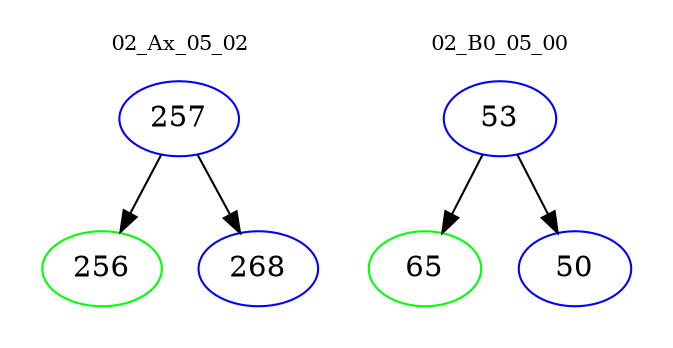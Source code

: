 digraph{
subgraph cluster_0 {
color = white
label = "02_Ax_05_02";
fontsize=10;
T0_257 [label="257", color="blue"]
T0_257 -> T0_256 [color="black"]
T0_256 [label="256", color="green"]
T0_257 -> T0_268 [color="black"]
T0_268 [label="268", color="blue"]
}
subgraph cluster_1 {
color = white
label = "02_B0_05_00";
fontsize=10;
T1_53 [label="53", color="blue"]
T1_53 -> T1_65 [color="black"]
T1_65 [label="65", color="green"]
T1_53 -> T1_50 [color="black"]
T1_50 [label="50", color="blue"]
}
}
